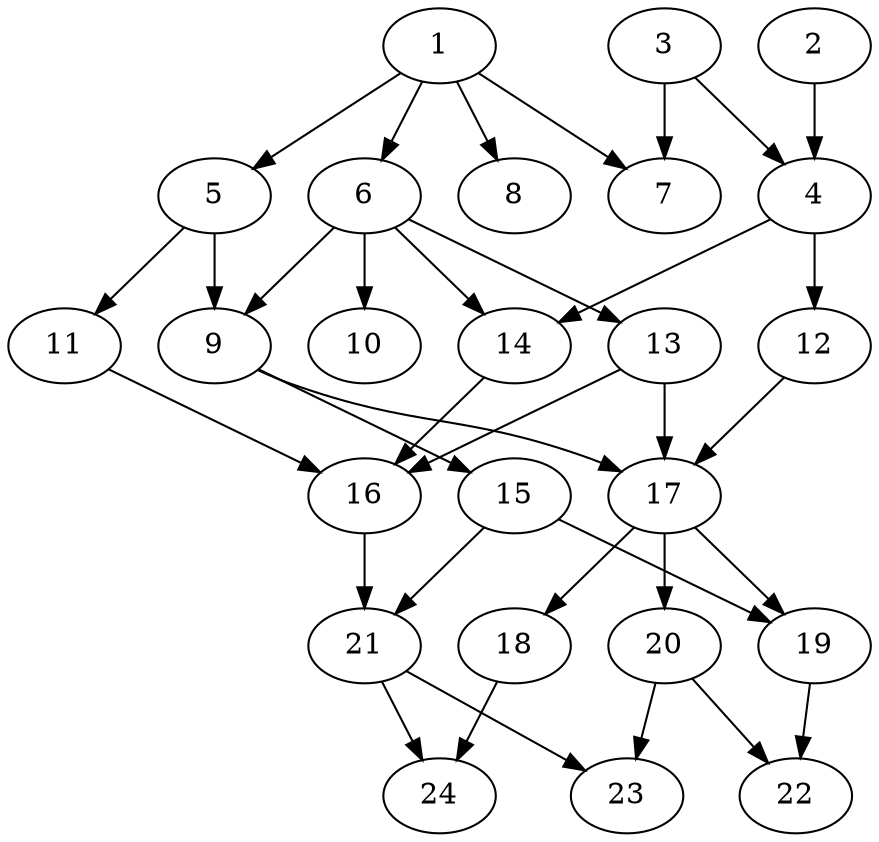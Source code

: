 // DAG (tier=2-normal, mode=data, n=24, ccr=0.430, fat=0.507, density=0.501, regular=0.556, jump=0.112, mindata=2097152, maxdata=16777216)
// DAG automatically generated by daggen at Sun Aug 24 16:33:34 2025
// /home/ermia/Project/Environments/daggen/bin/daggen --dot --ccr 0.430 --fat 0.507 --regular 0.556 --density 0.501 --jump 0.112 --mindata 2097152 --maxdata 16777216 -n 24 
digraph G {
  1 [size="1416021607947830272", alpha="0.08", expect_size="708010803973915136"]
  1 -> 5 [size ="493235252232192"]
  1 -> 6 [size ="493235252232192"]
  1 -> 7 [size ="493235252232192"]
  1 -> 8 [size ="493235252232192"]
  2 [size="2382273065547695104", alpha="0.10", expect_size="1191136532773847552"]
  2 -> 4 [size ="2157696308477952"]
  3 [size="10987005458581028864", alpha="0.13", expect_size="5493502729290514432"]
  3 -> 4 [size ="39537531158528"]
  3 -> 7 [size ="39537531158528"]
  4 [size="10274243455282577408", alpha="0.07", expect_size="5137121727641288704"]
  4 -> 12 [size ="37808538386432"]
  4 -> 14 [size ="37808538386432"]
  5 [size="20016359971021476", alpha="0.04", expect_size="10008179985510738"]
  5 -> 9 [size ="396723520274432"]
  5 -> 11 [size ="396723520274432"]
  6 [size="40857910823845352", alpha="0.15", expect_size="20428955411922676"]
  6 -> 9 [size ="109442343370752"]
  6 -> 10 [size ="109442343370752"]
  6 -> 13 [size ="109442343370752"]
  6 -> 14 [size ="109442343370752"]
  7 [size="1149581573327808640", alpha="0.03", expect_size="574790786663904320"]
  8 [size="96407457153493952", alpha="0.08", expect_size="48203728576746976"]
  9 [size="3513227360704451072", alpha="0.14", expect_size="1756613680352225536"]
  9 -> 15 [size ="1323965351985152"]
  9 -> 17 [size ="1323965351985152"]
  10 [size="6910791325812364", alpha="0.03", expect_size="3455395662906182"]
  11 [size="115050029885735232", alpha="0.01", expect_size="57525014942867616"]
  11 -> 16 [size ="56358560858112"]
  12 [size="253011122109363168", alpha="0.09", expect_size="126505561054681584"]
  12 -> 17 [size ="104944581476352"]
  13 [size="1313536776320581632000", alpha="0.14", expect_size="656768388160290816000"]
  13 -> 16 [size ="959514358579200"]
  13 -> 17 [size ="959514358579200"]
  14 [size="9590488912396560", alpha="0.14", expect_size="4795244456198280"]
  14 -> 16 [size ="377239359193088"]
  15 [size="12489970293851622", alpha="0.04", expect_size="6244985146925811"]
  15 -> 19 [size ="205624923127808"]
  15 -> 21 [size ="205624923127808"]
  16 [size="883357607060678528", alpha="0.09", expect_size="441678803530339264"]
  16 -> 21 [size ="1222093517619200"]
  17 [size="4616805932526934687744", alpha="0.02", expect_size="2308402966263467343872"]
  17 -> 18 [size ="2218116742381568"]
  17 -> 19 [size ="2218116742381568"]
  17 -> 20 [size ="2218116742381568"]
  18 [size="419435741526837632", alpha="0.07", expect_size="209717870763418816"]
  18 -> 24 [size ="330306682880000"]
  19 [size="30375066162956337152", alpha="0.03", expect_size="15187533081478168576"]
  19 -> 22 [size ="77881589891072"]
  20 [size="3354693662342450774016", alpha="0.10", expect_size="1677346831171225387008"]
  20 -> 22 [size ="1792772709285888"]
  20 -> 23 [size ="1792772709285888"]
  21 [size="27875013865865478144", alpha="0.08", expect_size="13937506932932739072"]
  21 -> 23 [size ="73547296800768"]
  21 -> 24 [size ="73547296800768"]
  22 [size="1715288626286359552", alpha="0.15", expect_size="857644313143179776"]
  23 [size="56402642346340440", alpha="0.06", expect_size="28201321173170220"]
  24 [size="22111946582528098304", alpha="0.01", expect_size="11055973291264049152"]
}